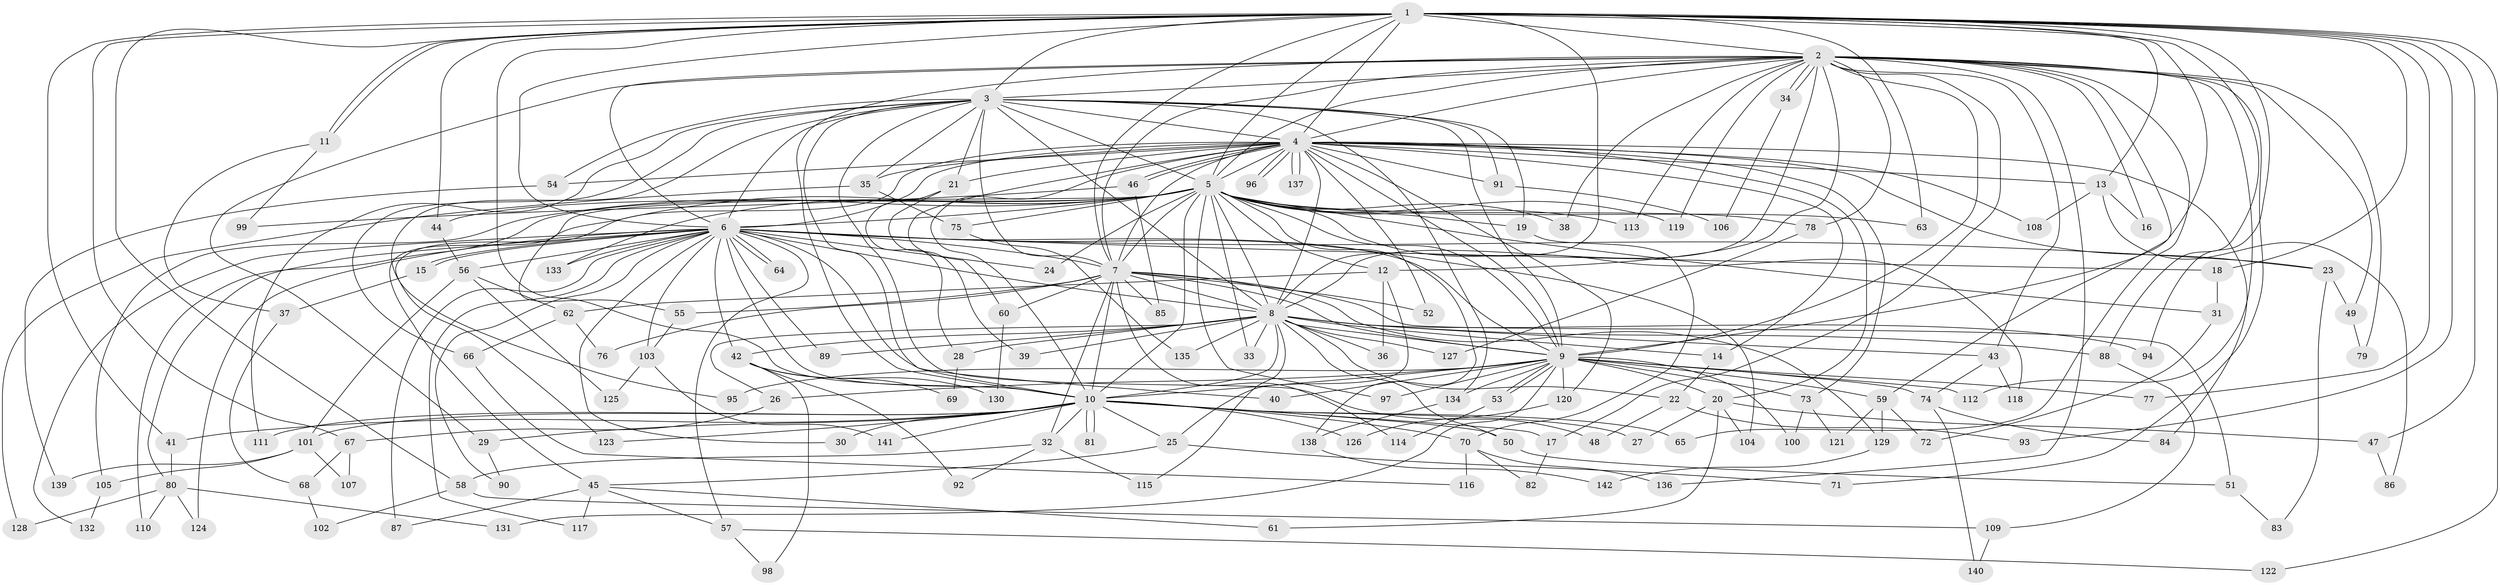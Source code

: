 // coarse degree distribution, {25: 0.009009009009009009, 26: 0.02702702702702703, 19: 0.009009009009009009, 28: 0.018018018018018018, 31: 0.009009009009009009, 17: 0.009009009009009009, 23: 0.009009009009009009, 4: 0.0990990990990991, 5: 0.06306306306306306, 2: 0.4774774774774775, 3: 0.21621621621621623, 6: 0.05405405405405406}
// Generated by graph-tools (version 1.1) at 2025/23/03/03/25 07:23:42]
// undirected, 142 vertices, 309 edges
graph export_dot {
graph [start="1"]
  node [color=gray90,style=filled];
  1;
  2;
  3;
  4;
  5;
  6;
  7;
  8;
  9;
  10;
  11;
  12;
  13;
  14;
  15;
  16;
  17;
  18;
  19;
  20;
  21;
  22;
  23;
  24;
  25;
  26;
  27;
  28;
  29;
  30;
  31;
  32;
  33;
  34;
  35;
  36;
  37;
  38;
  39;
  40;
  41;
  42;
  43;
  44;
  45;
  46;
  47;
  48;
  49;
  50;
  51;
  52;
  53;
  54;
  55;
  56;
  57;
  58;
  59;
  60;
  61;
  62;
  63;
  64;
  65;
  66;
  67;
  68;
  69;
  70;
  71;
  72;
  73;
  74;
  75;
  76;
  77;
  78;
  79;
  80;
  81;
  82;
  83;
  84;
  85;
  86;
  87;
  88;
  89;
  90;
  91;
  92;
  93;
  94;
  95;
  96;
  97;
  98;
  99;
  100;
  101;
  102;
  103;
  104;
  105;
  106;
  107;
  108;
  109;
  110;
  111;
  112;
  113;
  114;
  115;
  116;
  117;
  118;
  119;
  120;
  121;
  122;
  123;
  124;
  125;
  126;
  127;
  128;
  129;
  130;
  131;
  132;
  133;
  134;
  135;
  136;
  137;
  138;
  139;
  140;
  141;
  142;
  1 -- 2;
  1 -- 3;
  1 -- 4;
  1 -- 5;
  1 -- 6;
  1 -- 7;
  1 -- 8;
  1 -- 9;
  1 -- 10;
  1 -- 11;
  1 -- 11;
  1 -- 13;
  1 -- 18;
  1 -- 41;
  1 -- 44;
  1 -- 47;
  1 -- 58;
  1 -- 63;
  1 -- 67;
  1 -- 77;
  1 -- 88;
  1 -- 93;
  1 -- 94;
  1 -- 122;
  2 -- 3;
  2 -- 4;
  2 -- 5;
  2 -- 6;
  2 -- 7;
  2 -- 8;
  2 -- 9;
  2 -- 10;
  2 -- 12;
  2 -- 16;
  2 -- 17;
  2 -- 29;
  2 -- 34;
  2 -- 34;
  2 -- 38;
  2 -- 43;
  2 -- 49;
  2 -- 59;
  2 -- 65;
  2 -- 71;
  2 -- 78;
  2 -- 79;
  2 -- 112;
  2 -- 113;
  2 -- 119;
  2 -- 136;
  3 -- 4;
  3 -- 5;
  3 -- 6;
  3 -- 7;
  3 -- 8;
  3 -- 9;
  3 -- 10;
  3 -- 19;
  3 -- 21;
  3 -- 35;
  3 -- 48;
  3 -- 54;
  3 -- 66;
  3 -- 91;
  3 -- 95;
  3 -- 111;
  3 -- 134;
  4 -- 5;
  4 -- 6;
  4 -- 7;
  4 -- 8;
  4 -- 9;
  4 -- 10;
  4 -- 13;
  4 -- 14;
  4 -- 20;
  4 -- 21;
  4 -- 23;
  4 -- 35;
  4 -- 46;
  4 -- 46;
  4 -- 52;
  4 -- 54;
  4 -- 55;
  4 -- 60;
  4 -- 73;
  4 -- 84;
  4 -- 91;
  4 -- 96;
  4 -- 96;
  4 -- 108;
  4 -- 120;
  4 -- 137;
  4 -- 137;
  5 -- 6;
  5 -- 7;
  5 -- 8;
  5 -- 9;
  5 -- 10;
  5 -- 12;
  5 -- 19;
  5 -- 24;
  5 -- 31;
  5 -- 33;
  5 -- 38;
  5 -- 44;
  5 -- 45;
  5 -- 63;
  5 -- 75;
  5 -- 78;
  5 -- 97;
  5 -- 105;
  5 -- 110;
  5 -- 113;
  5 -- 118;
  5 -- 119;
  5 -- 123;
  5 -- 133;
  5 -- 138;
  6 -- 7;
  6 -- 8;
  6 -- 9;
  6 -- 10;
  6 -- 15;
  6 -- 15;
  6 -- 18;
  6 -- 23;
  6 -- 24;
  6 -- 30;
  6 -- 40;
  6 -- 42;
  6 -- 56;
  6 -- 57;
  6 -- 64;
  6 -- 64;
  6 -- 80;
  6 -- 87;
  6 -- 89;
  6 -- 90;
  6 -- 103;
  6 -- 104;
  6 -- 117;
  6 -- 124;
  6 -- 132;
  6 -- 133;
  7 -- 8;
  7 -- 9;
  7 -- 10;
  7 -- 32;
  7 -- 51;
  7 -- 52;
  7 -- 55;
  7 -- 60;
  7 -- 76;
  7 -- 85;
  7 -- 114;
  7 -- 129;
  8 -- 9;
  8 -- 10;
  8 -- 14;
  8 -- 22;
  8 -- 26;
  8 -- 28;
  8 -- 33;
  8 -- 36;
  8 -- 39;
  8 -- 42;
  8 -- 43;
  8 -- 50;
  8 -- 88;
  8 -- 89;
  8 -- 94;
  8 -- 115;
  8 -- 127;
  8 -- 135;
  9 -- 10;
  9 -- 20;
  9 -- 26;
  9 -- 40;
  9 -- 53;
  9 -- 53;
  9 -- 59;
  9 -- 73;
  9 -- 74;
  9 -- 77;
  9 -- 95;
  9 -- 97;
  9 -- 100;
  9 -- 112;
  9 -- 120;
  9 -- 131;
  9 -- 134;
  10 -- 17;
  10 -- 25;
  10 -- 27;
  10 -- 29;
  10 -- 30;
  10 -- 32;
  10 -- 41;
  10 -- 50;
  10 -- 65;
  10 -- 70;
  10 -- 81;
  10 -- 81;
  10 -- 101;
  10 -- 111;
  10 -- 123;
  10 -- 126;
  10 -- 141;
  11 -- 37;
  11 -- 99;
  12 -- 25;
  12 -- 36;
  12 -- 62;
  13 -- 16;
  13 -- 86;
  13 -- 108;
  14 -- 22;
  15 -- 37;
  17 -- 82;
  18 -- 31;
  19 -- 70;
  20 -- 27;
  20 -- 47;
  20 -- 61;
  20 -- 104;
  21 -- 28;
  21 -- 39;
  22 -- 48;
  22 -- 93;
  23 -- 49;
  23 -- 83;
  25 -- 45;
  25 -- 71;
  26 -- 67;
  28 -- 69;
  29 -- 90;
  31 -- 72;
  32 -- 58;
  32 -- 92;
  32 -- 115;
  34 -- 106;
  35 -- 75;
  35 -- 128;
  37 -- 68;
  41 -- 80;
  42 -- 69;
  42 -- 92;
  42 -- 98;
  42 -- 130;
  43 -- 74;
  43 -- 118;
  44 -- 56;
  45 -- 57;
  45 -- 61;
  45 -- 87;
  45 -- 117;
  46 -- 85;
  46 -- 99;
  47 -- 86;
  49 -- 79;
  50 -- 51;
  51 -- 83;
  53 -- 114;
  54 -- 139;
  55 -- 103;
  56 -- 62;
  56 -- 101;
  56 -- 125;
  57 -- 98;
  57 -- 122;
  58 -- 102;
  58 -- 109;
  59 -- 72;
  59 -- 121;
  59 -- 129;
  60 -- 130;
  62 -- 66;
  62 -- 76;
  66 -- 116;
  67 -- 68;
  67 -- 107;
  68 -- 102;
  70 -- 82;
  70 -- 116;
  70 -- 136;
  73 -- 100;
  73 -- 121;
  74 -- 84;
  74 -- 140;
  75 -- 135;
  78 -- 127;
  80 -- 110;
  80 -- 124;
  80 -- 128;
  80 -- 131;
  88 -- 109;
  91 -- 106;
  101 -- 105;
  101 -- 107;
  101 -- 139;
  103 -- 125;
  103 -- 141;
  105 -- 132;
  109 -- 140;
  120 -- 126;
  129 -- 142;
  134 -- 138;
  138 -- 142;
}
